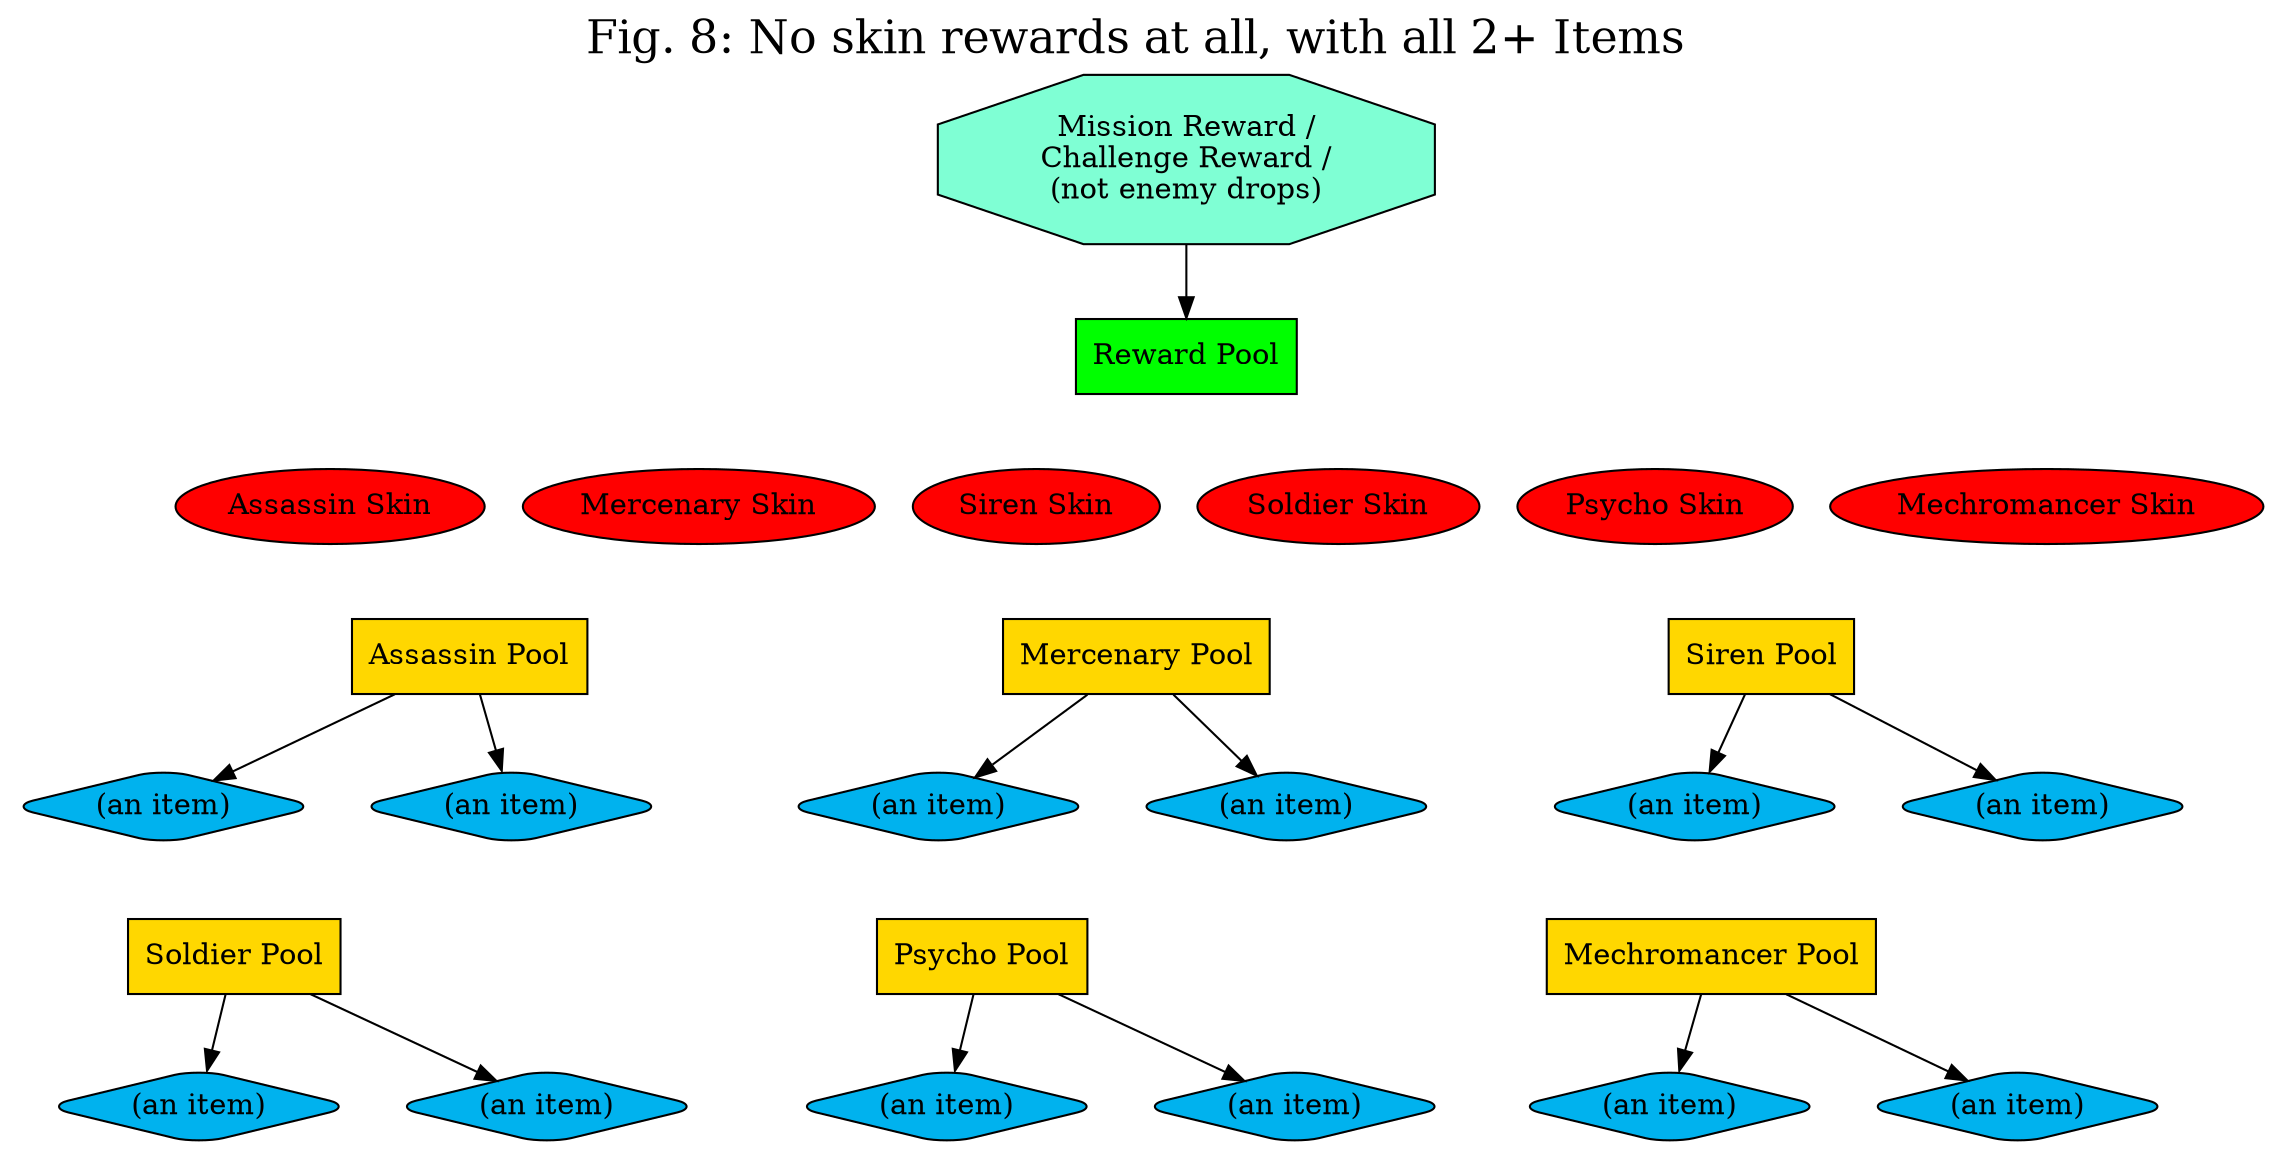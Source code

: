 digraph reward {

    labelloc = "t";
    fontsize = 22;
    label = <Fig. 8: No skin rewards at all, with all 2+ Items>

    {
        node [shape=octagon style=filled fillcolor=aquamarine1];
        thing [label=<Mission Reward /<br/>Challenge Reward /<br/>(not enemy drops)>];
    }
    {
        node [shape=rectangle style=filled fillcolor=green];
        reward [label="Reward Pool"]
    }
    {
        node [shape=rectangle style=filled fillcolor=gold];
        pool_ass [label="Assassin Pool"];
        pool_merc [label="Mercenary Pool"];
        pool_siren [label="Siren Pool"];
        pool_soldier [label="Soldier Pool"];
        pool_psycho [label="Psycho Pool"];
        pool_mech [label="Mechromancer Pool"];
    }
    {
        node [style=filled fillcolor=red];
        skin_ass [label="Assassin Skin"];
        skin_merc [label="Mercenary Skin"];
        skin_siren [label="Siren Skin"];
        skin_soldier [label="Soldier Skin"];
        skin_psycho [label="Psycho Skin"];
        skin_mech [label="Mechromancer Skin"];
    }
    {
        node [shape=diamond style="filled,rounded" fillcolor=deepskyblue2];
        item_1 [label="(an item)"];
        item_2 [label="(an item)"];
        item_3 [label="(an item)"];
        item_4 [label="(an item)"];
        item_5 [label="(an item)"];
        item_6 [label="(an item)"];
        item_7 [label="(an item)"];
        item_8 [label="(an item)"];
        item_9 [label="(an item)"];
        item_10 [label="(an item)"];
        item_11 [label="(an item)"];
        item_12 [label="(an item)"];
    }

    thing -> reward;

    reward -> skin_ass [style=invis];
    reward -> skin_merc [style=invis];
    reward -> skin_siren [style=invis];
    reward -> skin_soldier [style=invis];
    reward -> skin_psycho [style=invis];
    reward -> skin_mech [style=invis];

    // Items
    pool_ass -> item_1;
    pool_ass -> item_2;
    pool_merc -> item_3;
    pool_merc -> item_4;
    pool_siren -> item_5;
    pool_siren -> item_6;
    pool_soldier -> item_7;
    pool_soldier -> item_8;
    pool_psycho -> item_9;
    pool_psycho -> item_10;
    pool_mech -> item_11;
    pool_mech -> item_12;

    // Some structural arrangements
    {
        edge [style=invis];
        skin_ass -> pool_ass;
        skin_merc -> pool_ass;

        skin_siren -> pool_merc;
        skin_soldier -> pool_merc;

        skin_psycho -> pool_siren;
        skin_mech -> pool_siren;

        item_1 -> pool_soldier;
        item_2 -> pool_soldier;

        item_3 -> pool_psycho;
        item_4 -> pool_psycho;

        item_5 -> pool_mech;
        item_6 -> pool_mech;

    }

}
